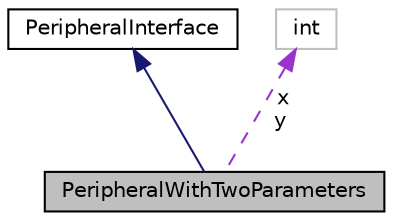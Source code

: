 digraph "PeripheralWithTwoParameters"
{
 // INTERACTIVE_SVG=YES
  edge [fontname="Helvetica",fontsize="10",labelfontname="Helvetica",labelfontsize="10"];
  node [fontname="Helvetica",fontsize="10",shape=record];
  Node2 [label="PeripheralWithTwoParameters",height=0.2,width=0.4,color="black", fillcolor="grey75", style="filled", fontcolor="black"];
  Node3 -> Node2 [dir="back",color="midnightblue",fontsize="10",style="solid",fontname="Helvetica"];
  Node3 [label="PeripheralInterface",height=0.2,width=0.4,color="black", fillcolor="white", style="filled",URL="$df/df0/class_peripheral_interface.html"];
  Node4 -> Node2 [dir="back",color="darkorchid3",fontsize="10",style="dashed",label=" x\ny" ,fontname="Helvetica"];
  Node4 [label="int",height=0.2,width=0.4,color="grey75", fillcolor="white", style="filled"];
}
